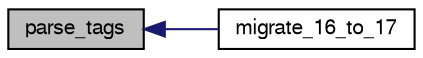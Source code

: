 digraph G
{
  bgcolor="transparent";
  edge [fontname="FreeSans",fontsize="10",labelfontname="FreeSans",labelfontsize="10"];
  node [fontname="FreeSans",fontsize="10",shape=record];
  rankdir=LR;
  Node1 [label="parse_tags",height=0.2,width=0.4,color="black", fillcolor="grey75", style="filled" fontcolor="black"];
  Node1 -> Node2 [dir=back,color="midnightblue",fontsize="10",style="solid",fontname="FreeSans"];
  Node2 [label="migrate_16_to_17",height=0.2,width=0.4,color="black",URL="$manage__migrators_8c.html#a1c0490e2794e287257c51a5fe3a7692b",tooltip="Migrate the database from version 16 to version 17."];
}
